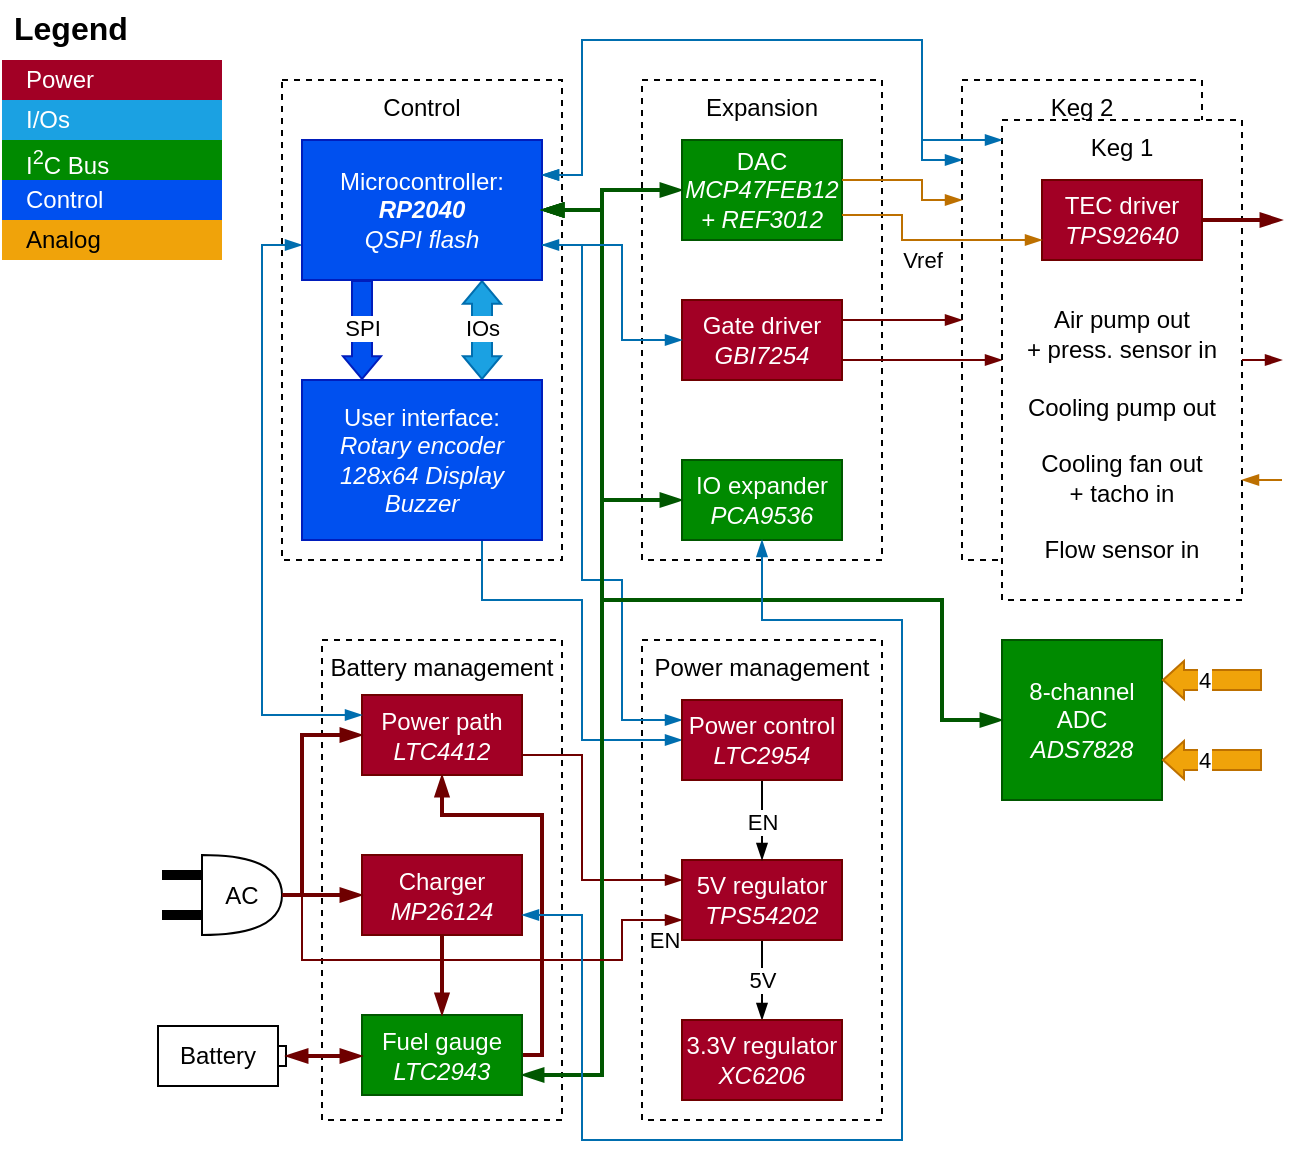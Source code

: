 <mxfile version="21.6.5" type="device">
  <diagram name="Pagina-1" id="Ae4gMJfgflVJi1f9VwrT">
    <mxGraphModel dx="769" dy="756" grid="1" gridSize="10" guides="1" tooltips="1" connect="1" arrows="0" fold="1" page="1" pageScale="1" pageWidth="827" pageHeight="1169" math="0" shadow="0">
      <root>
        <mxCell id="0" />
        <mxCell id="1" parent="0" />
        <mxCell id="ug0LmynpfuEy4Xe-sOFY-57" value="Keg 2" style="rounded=0;whiteSpace=wrap;html=1;verticalAlign=top;labelBackgroundColor=none;dashed=1;" vertex="1" parent="1">
          <mxGeometry x="480" y="40" width="120" height="240" as="geometry" />
        </mxCell>
        <mxCell id="ug0LmynpfuEy4Xe-sOFY-73" value="Control" style="rounded=0;whiteSpace=wrap;html=1;verticalAlign=top;labelBackgroundColor=none;dashed=1;" vertex="1" parent="1">
          <mxGeometry x="140" y="40" width="140" height="240" as="geometry" />
        </mxCell>
        <mxCell id="ug0LmynpfuEy4Xe-sOFY-1" value="8-channel ADC&lt;br&gt;&lt;i&gt;ADS7828&lt;/i&gt;" style="rounded=0;whiteSpace=wrap;html=1;labelBackgroundColor=none;fillColor=#008a00;fontColor=#ffffff;strokeColor=#005700;" vertex="1" parent="1">
          <mxGeometry x="500" y="320" width="80" height="80" as="geometry" />
        </mxCell>
        <mxCell id="ug0LmynpfuEy4Xe-sOFY-2" value="Legend" style="shape=table;startSize=30;container=1;collapsible=0;childLayout=tableLayout;fontSize=16;align=left;verticalAlign=top;fillColor=none;strokeColor=none;fontStyle=1;spacingLeft=6;spacing=0;resizable=0;labelBackgroundColor=none;rounded=0;" vertex="1" parent="1">
          <mxGeometry width="110" height="130" as="geometry" />
        </mxCell>
        <mxCell id="ug0LmynpfuEy4Xe-sOFY-3" value="" style="shape=tableRow;horizontal=0;startSize=0;swimlaneHead=0;swimlaneBody=0;top=0;left=0;bottom=0;right=0;collapsible=0;dropTarget=0;fillColor=none;points=[[0,0.5],[1,0.5]];portConstraint=eastwest;fontSize=12;labelBackgroundColor=none;rounded=0;" vertex="1" parent="ug0LmynpfuEy4Xe-sOFY-2">
          <mxGeometry y="30" width="110" height="20" as="geometry" />
        </mxCell>
        <mxCell id="ug0LmynpfuEy4Xe-sOFY-4" value="Power" style="shape=partialRectangle;html=1;whiteSpace=wrap;connectable=0;overflow=hidden;top=0;left=0;bottom=0;right=0;pointerEvents=1;fontSize=12;align=left;spacingLeft=10;spacingRight=4;labelBackgroundColor=none;rounded=0;fillColor=#a20025;fontColor=#ffffff;strokeColor=#6F0000;" vertex="1" parent="ug0LmynpfuEy4Xe-sOFY-3">
          <mxGeometry width="110" height="20" as="geometry">
            <mxRectangle width="110" height="20" as="alternateBounds" />
          </mxGeometry>
        </mxCell>
        <mxCell id="ug0LmynpfuEy4Xe-sOFY-5" value="" style="shape=tableRow;horizontal=0;startSize=0;swimlaneHead=0;swimlaneBody=0;top=0;left=0;bottom=0;right=0;collapsible=0;dropTarget=0;fillColor=none;points=[[0,0.5],[1,0.5]];portConstraint=eastwest;fontSize=12;labelBackgroundColor=none;rounded=0;" vertex="1" parent="ug0LmynpfuEy4Xe-sOFY-2">
          <mxGeometry y="50" width="110" height="20" as="geometry" />
        </mxCell>
        <mxCell id="ug0LmynpfuEy4Xe-sOFY-6" value="I/Os" style="shape=partialRectangle;html=1;whiteSpace=wrap;connectable=0;overflow=hidden;top=0;left=0;bottom=0;right=0;pointerEvents=1;fontSize=12;align=left;spacingLeft=10;spacingRight=4;labelBackgroundColor=none;rounded=0;fillColor=#1ba1e2;fontColor=#ffffff;strokeColor=#006EAF;" vertex="1" parent="ug0LmynpfuEy4Xe-sOFY-5">
          <mxGeometry width="110" height="20" as="geometry">
            <mxRectangle width="110" height="20" as="alternateBounds" />
          </mxGeometry>
        </mxCell>
        <mxCell id="ug0LmynpfuEy4Xe-sOFY-7" value="" style="shape=tableRow;horizontal=0;startSize=0;swimlaneHead=0;swimlaneBody=0;top=0;left=0;bottom=0;right=0;collapsible=0;dropTarget=0;fillColor=none;points=[[0,0.5],[1,0.5]];portConstraint=eastwest;fontSize=12;labelBackgroundColor=none;rounded=0;" vertex="1" parent="ug0LmynpfuEy4Xe-sOFY-2">
          <mxGeometry y="70" width="110" height="20" as="geometry" />
        </mxCell>
        <mxCell id="ug0LmynpfuEy4Xe-sOFY-8" value="I&lt;sup&gt;2&lt;/sup&gt;C Bus" style="shape=partialRectangle;html=1;whiteSpace=wrap;connectable=0;overflow=hidden;top=0;left=0;bottom=0;right=0;pointerEvents=1;fontSize=12;align=left;spacingLeft=10;spacingRight=4;labelBackgroundColor=none;rounded=0;fillColor=#008a00;fontColor=#ffffff;strokeColor=#005700;" vertex="1" parent="ug0LmynpfuEy4Xe-sOFY-7">
          <mxGeometry width="110" height="20" as="geometry">
            <mxRectangle width="110" height="20" as="alternateBounds" />
          </mxGeometry>
        </mxCell>
        <mxCell id="ug0LmynpfuEy4Xe-sOFY-9" value="" style="shape=tableRow;horizontal=0;startSize=0;swimlaneHead=0;swimlaneBody=0;top=0;left=0;bottom=0;right=0;collapsible=0;dropTarget=0;fillColor=none;points=[[0,0.5],[1,0.5]];portConstraint=eastwest;fontSize=12;labelBackgroundColor=none;rounded=0;" vertex="1" parent="ug0LmynpfuEy4Xe-sOFY-2">
          <mxGeometry y="90" width="110" height="20" as="geometry" />
        </mxCell>
        <mxCell id="ug0LmynpfuEy4Xe-sOFY-10" value="Control" style="shape=partialRectangle;html=1;whiteSpace=wrap;connectable=0;overflow=hidden;top=0;left=0;bottom=0;right=0;pointerEvents=1;fontSize=12;align=left;spacingLeft=10;spacingRight=4;labelBackgroundColor=none;rounded=0;fillColor=#0050ef;fontColor=#ffffff;strokeColor=#001DBC;" vertex="1" parent="ug0LmynpfuEy4Xe-sOFY-9">
          <mxGeometry width="110" height="20" as="geometry">
            <mxRectangle width="110" height="20" as="alternateBounds" />
          </mxGeometry>
        </mxCell>
        <mxCell id="ug0LmynpfuEy4Xe-sOFY-104" value="" style="shape=tableRow;horizontal=0;startSize=0;swimlaneHead=0;swimlaneBody=0;top=0;left=0;bottom=0;right=0;collapsible=0;dropTarget=0;fillColor=none;points=[[0,0.5],[1,0.5]];portConstraint=eastwest;fontSize=12;labelBackgroundColor=none;rounded=0;" vertex="1" parent="ug0LmynpfuEy4Xe-sOFY-2">
          <mxGeometry y="110" width="110" height="20" as="geometry" />
        </mxCell>
        <mxCell id="ug0LmynpfuEy4Xe-sOFY-105" value="Analog" style="shape=partialRectangle;html=1;whiteSpace=wrap;connectable=0;overflow=hidden;top=0;left=0;bottom=0;right=0;pointerEvents=1;fontSize=12;align=left;spacingLeft=10;spacingRight=4;labelBackgroundColor=none;rounded=0;fillColor=#f0a30a;fontColor=#000000;strokeColor=#BD7000;" vertex="1" parent="ug0LmynpfuEy4Xe-sOFY-104">
          <mxGeometry width="110" height="20" as="geometry">
            <mxRectangle width="110" height="20" as="alternateBounds" />
          </mxGeometry>
        </mxCell>
        <mxCell id="ug0LmynpfuEy4Xe-sOFY-15" value="Power management" style="rounded=0;whiteSpace=wrap;html=1;verticalAlign=top;labelBackgroundColor=none;dashed=1;" vertex="1" parent="1">
          <mxGeometry x="320" y="320" width="120" height="240" as="geometry" />
        </mxCell>
        <mxCell id="ug0LmynpfuEy4Xe-sOFY-21" style="edgeStyle=orthogonalEdgeStyle;rounded=0;orthogonalLoop=1;jettySize=auto;html=1;exitX=0.5;exitY=1;exitDx=0;exitDy=0;entryX=0.5;entryY=0;entryDx=0;entryDy=0;endArrow=blockThin;endFill=1;labelBackgroundColor=none;fontColor=default;" edge="1" parent="1" source="ug0LmynpfuEy4Xe-sOFY-16" target="ug0LmynpfuEy4Xe-sOFY-17">
          <mxGeometry relative="1" as="geometry" />
        </mxCell>
        <mxCell id="ug0LmynpfuEy4Xe-sOFY-22" value="5V" style="edgeLabel;html=1;align=center;verticalAlign=middle;resizable=0;points=[];labelBackgroundColor=default;rounded=0;" vertex="1" connectable="0" parent="ug0LmynpfuEy4Xe-sOFY-21">
          <mxGeometry x="-0.34" relative="1" as="geometry">
            <mxPoint y="7" as="offset" />
          </mxGeometry>
        </mxCell>
        <mxCell id="ug0LmynpfuEy4Xe-sOFY-16" value="5V regulator&lt;br&gt;&lt;i&gt;TPS54202&lt;/i&gt;" style="whiteSpace=wrap;html=1;labelBackgroundColor=none;rounded=0;fillColor=#a20025;fontColor=#ffffff;strokeColor=#6F0000;" vertex="1" parent="1">
          <mxGeometry x="340" y="430" width="80" height="40" as="geometry" />
        </mxCell>
        <mxCell id="ug0LmynpfuEy4Xe-sOFY-17" value="3.3V regulator&lt;br&gt;&lt;i&gt;XC6206&lt;/i&gt;" style="whiteSpace=wrap;html=1;labelBackgroundColor=none;rounded=0;fillColor=#a20025;fontColor=#ffffff;strokeColor=#6F0000;" vertex="1" parent="1">
          <mxGeometry x="340" y="510" width="80" height="40" as="geometry" />
        </mxCell>
        <mxCell id="ug0LmynpfuEy4Xe-sOFY-19" style="edgeStyle=orthogonalEdgeStyle;rounded=0;orthogonalLoop=1;jettySize=auto;html=1;exitX=0.5;exitY=1;exitDx=0;exitDy=0;entryX=0.5;entryY=0;entryDx=0;entryDy=0;endArrow=blockThin;endFill=1;labelBackgroundColor=none;fontColor=default;" edge="1" parent="1" source="ug0LmynpfuEy4Xe-sOFY-18" target="ug0LmynpfuEy4Xe-sOFY-16">
          <mxGeometry relative="1" as="geometry" />
        </mxCell>
        <mxCell id="ug0LmynpfuEy4Xe-sOFY-20" value="EN" style="edgeLabel;html=1;align=center;verticalAlign=middle;resizable=0;points=[];labelBackgroundColor=default;rounded=0;" vertex="1" connectable="0" parent="ug0LmynpfuEy4Xe-sOFY-19">
          <mxGeometry x="0.024" y="1" relative="1" as="geometry">
            <mxPoint x="-1" as="offset" />
          </mxGeometry>
        </mxCell>
        <mxCell id="ug0LmynpfuEy4Xe-sOFY-91" style="edgeStyle=orthogonalEdgeStyle;rounded=0;orthogonalLoop=1;jettySize=auto;html=1;exitX=0;exitY=0.25;exitDx=0;exitDy=0;entryX=1;entryY=0.75;entryDx=0;entryDy=0;endArrow=blockThin;endFill=1;startArrow=blockThin;startFill=1;fillColor=#1ba1e2;strokeColor=#006EAF;" edge="1" parent="1" source="ug0LmynpfuEy4Xe-sOFY-18" target="ug0LmynpfuEy4Xe-sOFY-49">
          <mxGeometry relative="1" as="geometry">
            <Array as="points">
              <mxPoint x="310" y="360" />
              <mxPoint x="310" y="290" />
              <mxPoint x="290" y="290" />
              <mxPoint x="290" y="122" />
            </Array>
          </mxGeometry>
        </mxCell>
        <mxCell id="ug0LmynpfuEy4Xe-sOFY-92" style="edgeStyle=orthogonalEdgeStyle;rounded=0;orthogonalLoop=1;jettySize=auto;html=1;exitX=0;exitY=0.5;exitDx=0;exitDy=0;entryX=0.75;entryY=1;entryDx=0;entryDy=0;startArrow=blockThin;startFill=1;endArrow=none;endFill=0;fillColor=#1ba1e2;strokeColor=#006EAF;" edge="1" parent="1" source="ug0LmynpfuEy4Xe-sOFY-18" target="ug0LmynpfuEy4Xe-sOFY-50">
          <mxGeometry relative="1" as="geometry">
            <Array as="points">
              <mxPoint x="290" y="370" />
              <mxPoint x="290" y="300" />
              <mxPoint x="240" y="300" />
            </Array>
          </mxGeometry>
        </mxCell>
        <mxCell id="ug0LmynpfuEy4Xe-sOFY-18" value="Power control&lt;br&gt;&lt;i&gt;LTC2954&lt;/i&gt;" style="whiteSpace=wrap;html=1;labelBackgroundColor=none;rounded=0;fillColor=#a20025;fontColor=#ffffff;strokeColor=#6F0000;" vertex="1" parent="1">
          <mxGeometry x="340" y="350" width="80" height="40" as="geometry" />
        </mxCell>
        <mxCell id="ug0LmynpfuEy4Xe-sOFY-24" value="" style="shape=flexArrow;endArrow=classic;html=1;rounded=0;entryX=1;entryY=0.25;entryDx=0;entryDy=0;endWidth=8;endSize=3.167;fillColor=#f0a30a;strokeColor=#BD7000;" edge="1" parent="1" target="ug0LmynpfuEy4Xe-sOFY-1">
          <mxGeometry x="-0.2" y="-10" width="50" height="50" relative="1" as="geometry">
            <mxPoint x="630" y="340" as="sourcePoint" />
            <mxPoint x="640" y="430" as="targetPoint" />
            <mxPoint as="offset" />
          </mxGeometry>
        </mxCell>
        <mxCell id="ug0LmynpfuEy4Xe-sOFY-25" value="4" style="edgeLabel;html=1;align=center;verticalAlign=middle;resizable=0;points=[];" vertex="1" connectable="0" parent="ug0LmynpfuEy4Xe-sOFY-24">
          <mxGeometry x="-0.338" y="-3" relative="1" as="geometry">
            <mxPoint x="-13" y="3" as="offset" />
          </mxGeometry>
        </mxCell>
        <mxCell id="ug0LmynpfuEy4Xe-sOFY-26" value="" style="shape=flexArrow;endArrow=classic;html=1;rounded=0;entryX=1;entryY=0.25;entryDx=0;entryDy=0;endWidth=8;endSize=3.167;fillColor=#f0a30a;strokeColor=#BD7000;" edge="1" parent="1">
          <mxGeometry width="50" height="50" relative="1" as="geometry">
            <mxPoint x="630" y="380" as="sourcePoint" />
            <mxPoint x="580" y="380" as="targetPoint" />
          </mxGeometry>
        </mxCell>
        <mxCell id="ug0LmynpfuEy4Xe-sOFY-27" value="4" style="edgeLabel;html=1;align=center;verticalAlign=middle;resizable=0;points=[];" vertex="1" connectable="0" parent="ug0LmynpfuEy4Xe-sOFY-26">
          <mxGeometry x="-0.338" y="-3" relative="1" as="geometry">
            <mxPoint x="-13" y="3" as="offset" />
          </mxGeometry>
        </mxCell>
        <mxCell id="ug0LmynpfuEy4Xe-sOFY-28" value="Battery management" style="rounded=0;whiteSpace=wrap;html=1;verticalAlign=top;labelBackgroundColor=none;dashed=1;" vertex="1" parent="1">
          <mxGeometry x="160" y="320" width="120" height="240" as="geometry" />
        </mxCell>
        <mxCell id="ug0LmynpfuEy4Xe-sOFY-29" value="Power path&lt;br&gt;&lt;i&gt;LTC4412&lt;/i&gt;" style="whiteSpace=wrap;html=1;labelBackgroundColor=none;rounded=0;fillColor=#a20025;fontColor=#ffffff;strokeColor=#6F0000;" vertex="1" parent="1">
          <mxGeometry x="180" y="347.5" width="80" height="40" as="geometry" />
        </mxCell>
        <mxCell id="ug0LmynpfuEy4Xe-sOFY-48" style="edgeStyle=orthogonalEdgeStyle;rounded=0;orthogonalLoop=1;jettySize=auto;html=1;exitX=1;exitY=0.5;exitDx=0;exitDy=0;entryX=0.5;entryY=1;entryDx=0;entryDy=0;endArrow=blockThin;endFill=1;fillColor=#a20025;strokeColor=#6F0000;strokeWidth=2;" edge="1" parent="1" source="ug0LmynpfuEy4Xe-sOFY-30" target="ug0LmynpfuEy4Xe-sOFY-29">
          <mxGeometry relative="1" as="geometry">
            <Array as="points">
              <mxPoint x="270" y="527.5" />
              <mxPoint x="270" y="407.5" />
              <mxPoint x="220" y="407.5" />
            </Array>
          </mxGeometry>
        </mxCell>
        <mxCell id="ug0LmynpfuEy4Xe-sOFY-30" value="Fuel gauge&lt;br&gt;&lt;i&gt;LTC2943&lt;/i&gt;" style="whiteSpace=wrap;html=1;labelBackgroundColor=none;rounded=0;fillColor=#008a00;fontColor=#ffffff;strokeColor=#005700;" vertex="1" parent="1">
          <mxGeometry x="180" y="507.5" width="80" height="40" as="geometry" />
        </mxCell>
        <mxCell id="ug0LmynpfuEy4Xe-sOFY-45" style="edgeStyle=orthogonalEdgeStyle;rounded=0;orthogonalLoop=1;jettySize=auto;html=1;exitX=0.5;exitY=1;exitDx=0;exitDy=0;entryX=0.5;entryY=0;entryDx=0;entryDy=0;endArrow=blockThin;endFill=1;fillColor=#a20025;strokeColor=#6F0000;strokeWidth=2;" edge="1" parent="1" source="ug0LmynpfuEy4Xe-sOFY-31" target="ug0LmynpfuEy4Xe-sOFY-30">
          <mxGeometry relative="1" as="geometry" />
        </mxCell>
        <mxCell id="ug0LmynpfuEy4Xe-sOFY-31" value="Charger&lt;br&gt;&lt;i&gt;MP26124&lt;/i&gt;" style="whiteSpace=wrap;html=1;labelBackgroundColor=none;rounded=0;fillColor=#a20025;fontColor=#ffffff;strokeColor=#6F0000;" vertex="1" parent="1">
          <mxGeometry x="180" y="427.5" width="80" height="40" as="geometry" />
        </mxCell>
        <mxCell id="ug0LmynpfuEy4Xe-sOFY-39" value="" style="group;rotation=90;" vertex="1" connectable="0" parent="1">
          <mxGeometry x="95" y="495" width="30" height="65" as="geometry" />
        </mxCell>
        <mxCell id="ug0LmynpfuEy4Xe-sOFY-36" value="Battery" style="rounded=0;whiteSpace=wrap;html=1;horizontal=0;rotation=90;" vertex="1" parent="ug0LmynpfuEy4Xe-sOFY-39">
          <mxGeometry x="-2" y="3" width="30" height="60" as="geometry" />
        </mxCell>
        <mxCell id="ug0LmynpfuEy4Xe-sOFY-37" value="" style="rounded=0;whiteSpace=wrap;html=1;rotation=90;" vertex="1" parent="ug0LmynpfuEy4Xe-sOFY-39">
          <mxGeometry x="40" y="31" width="10" height="4" as="geometry" />
        </mxCell>
        <mxCell id="ug0LmynpfuEy4Xe-sOFY-43" value="" style="group" vertex="1" connectable="0" parent="1">
          <mxGeometry x="80" y="427.5" width="60" height="40" as="geometry" />
        </mxCell>
        <mxCell id="ug0LmynpfuEy4Xe-sOFY-41" style="edgeStyle=orthogonalEdgeStyle;rounded=0;orthogonalLoop=1;jettySize=auto;html=1;exitX=0;exitY=0.25;exitDx=0;exitDy=0;exitPerimeter=0;endArrow=none;endFill=0;strokeWidth=5;" edge="1" parent="ug0LmynpfuEy4Xe-sOFY-43" source="ug0LmynpfuEy4Xe-sOFY-40">
          <mxGeometry relative="1" as="geometry">
            <mxPoint y="10.222" as="targetPoint" />
          </mxGeometry>
        </mxCell>
        <mxCell id="ug0LmynpfuEy4Xe-sOFY-42" style="edgeStyle=orthogonalEdgeStyle;rounded=0;orthogonalLoop=1;jettySize=auto;html=1;exitX=0;exitY=0.75;exitDx=0;exitDy=0;exitPerimeter=0;endArrow=none;endFill=0;strokeWidth=5;" edge="1" parent="ug0LmynpfuEy4Xe-sOFY-43" source="ug0LmynpfuEy4Xe-sOFY-40">
          <mxGeometry relative="1" as="geometry">
            <mxPoint y="30.222" as="targetPoint" />
          </mxGeometry>
        </mxCell>
        <mxCell id="ug0LmynpfuEy4Xe-sOFY-40" value="AC" style="shape=or;whiteSpace=wrap;html=1;" vertex="1" parent="ug0LmynpfuEy4Xe-sOFY-43">
          <mxGeometry x="20" width="40" height="40" as="geometry" />
        </mxCell>
        <mxCell id="ug0LmynpfuEy4Xe-sOFY-44" style="edgeStyle=orthogonalEdgeStyle;rounded=0;orthogonalLoop=1;jettySize=auto;html=1;exitX=0.5;exitY=0;exitDx=0;exitDy=0;entryX=0;entryY=0.5;entryDx=0;entryDy=0;endArrow=blockThin;endFill=1;startArrow=blockThin;startFill=1;fillColor=#a20025;strokeColor=#6F0000;strokeWidth=2;" edge="1" parent="1" source="ug0LmynpfuEy4Xe-sOFY-37" target="ug0LmynpfuEy4Xe-sOFY-30">
          <mxGeometry relative="1" as="geometry" />
        </mxCell>
        <mxCell id="ug0LmynpfuEy4Xe-sOFY-46" style="edgeStyle=orthogonalEdgeStyle;rounded=0;orthogonalLoop=1;jettySize=auto;html=1;exitX=1;exitY=0.5;exitDx=0;exitDy=0;exitPerimeter=0;entryX=0;entryY=0.5;entryDx=0;entryDy=0;endArrow=blockThin;endFill=1;fillColor=#a20025;strokeColor=#6F0000;strokeWidth=2;" edge="1" parent="1" source="ug0LmynpfuEy4Xe-sOFY-40" target="ug0LmynpfuEy4Xe-sOFY-31">
          <mxGeometry relative="1" as="geometry" />
        </mxCell>
        <mxCell id="ug0LmynpfuEy4Xe-sOFY-47" style="edgeStyle=orthogonalEdgeStyle;rounded=0;orthogonalLoop=1;jettySize=auto;html=1;exitX=1;exitY=0.5;exitDx=0;exitDy=0;exitPerimeter=0;entryX=0;entryY=0.5;entryDx=0;entryDy=0;endArrow=blockThin;endFill=1;fillColor=#a20025;strokeColor=#6F0000;strokeWidth=2;" edge="1" parent="1" source="ug0LmynpfuEy4Xe-sOFY-40" target="ug0LmynpfuEy4Xe-sOFY-29">
          <mxGeometry relative="1" as="geometry">
            <Array as="points">
              <mxPoint x="150" y="448" />
              <mxPoint x="150" y="368" />
            </Array>
          </mxGeometry>
        </mxCell>
        <mxCell id="ug0LmynpfuEy4Xe-sOFY-67" style="edgeStyle=orthogonalEdgeStyle;rounded=0;orthogonalLoop=1;jettySize=auto;html=1;exitX=0.25;exitY=1;exitDx=0;exitDy=0;entryX=0.25;entryY=0;entryDx=0;entryDy=0;shape=flexArrow;endWidth=8;endSize=3.443;fillColor=#0050ef;strokeColor=#001DBC;" edge="1" parent="1" source="ug0LmynpfuEy4Xe-sOFY-49" target="ug0LmynpfuEy4Xe-sOFY-50">
          <mxGeometry relative="1" as="geometry" />
        </mxCell>
        <mxCell id="ug0LmynpfuEy4Xe-sOFY-68" value="SPI" style="edgeLabel;html=1;align=center;verticalAlign=middle;resizable=0;points=[];" vertex="1" connectable="0" parent="ug0LmynpfuEy4Xe-sOFY-67">
          <mxGeometry x="-0.25" y="1" relative="1" as="geometry">
            <mxPoint x="-1" y="5" as="offset" />
          </mxGeometry>
        </mxCell>
        <mxCell id="ug0LmynpfuEy4Xe-sOFY-69" style="edgeStyle=orthogonalEdgeStyle;rounded=0;orthogonalLoop=1;jettySize=auto;html=1;exitX=0.75;exitY=1;exitDx=0;exitDy=0;entryX=0.75;entryY=0;entryDx=0;entryDy=0;endArrow=blockThin;endFill=1;startArrow=blockThin;startFill=1;shape=flexArrow;startWidth=8;endWidth=8;arcSize=20;endSize=3.468;startSize=3.468;fillColor=#1ba1e2;strokeColor=#006EAF;" edge="1" parent="1" source="ug0LmynpfuEy4Xe-sOFY-49" target="ug0LmynpfuEy4Xe-sOFY-50">
          <mxGeometry relative="1" as="geometry" />
        </mxCell>
        <mxCell id="ug0LmynpfuEy4Xe-sOFY-70" value="IOs" style="edgeLabel;html=1;align=center;verticalAlign=middle;resizable=0;points=[];" vertex="1" connectable="0" parent="ug0LmynpfuEy4Xe-sOFY-69">
          <mxGeometry x="-0.267" y="1" relative="1" as="geometry">
            <mxPoint x="-1" y="5" as="offset" />
          </mxGeometry>
        </mxCell>
        <mxCell id="ug0LmynpfuEy4Xe-sOFY-86" style="edgeStyle=orthogonalEdgeStyle;rounded=0;orthogonalLoop=1;jettySize=auto;html=1;exitX=1;exitY=0.25;exitDx=0;exitDy=0;endArrow=blockThin;endFill=1;startArrow=blockThin;startFill=1;fillColor=#1ba1e2;strokeColor=#006EAF;" edge="1" parent="1" source="ug0LmynpfuEy4Xe-sOFY-49" target="ug0LmynpfuEy4Xe-sOFY-57">
          <mxGeometry relative="1" as="geometry">
            <Array as="points">
              <mxPoint x="290" y="87" />
              <mxPoint x="290" y="20" />
              <mxPoint x="460" y="20" />
              <mxPoint x="460" y="80" />
            </Array>
          </mxGeometry>
        </mxCell>
        <mxCell id="ug0LmynpfuEy4Xe-sOFY-90" style="edgeStyle=orthogonalEdgeStyle;rounded=0;orthogonalLoop=1;jettySize=auto;html=1;exitX=0;exitY=0.75;exitDx=0;exitDy=0;entryX=0;entryY=0.25;entryDx=0;entryDy=0;startArrow=blockThin;startFill=1;endArrow=blockThin;endFill=1;fillColor=#1ba1e2;strokeColor=#006EAF;" edge="1" parent="1" source="ug0LmynpfuEy4Xe-sOFY-49" target="ug0LmynpfuEy4Xe-sOFY-29">
          <mxGeometry relative="1" as="geometry" />
        </mxCell>
        <mxCell id="ug0LmynpfuEy4Xe-sOFY-49" value="Microcontroller:&lt;br&gt;&lt;i&gt;&lt;b&gt;RP2040&lt;/b&gt;&lt;br&gt;QSPI flash&lt;br&gt;&lt;/i&gt;" style="rounded=0;whiteSpace=wrap;html=1;verticalAlign=middle;labelBackgroundColor=none;fillColor=#0050ef;fontColor=#ffffff;strokeColor=#001DBC;" vertex="1" parent="1">
          <mxGeometry x="150" y="70" width="120" height="70" as="geometry" />
        </mxCell>
        <mxCell id="ug0LmynpfuEy4Xe-sOFY-50" value="User interface:&lt;br&gt;&lt;i&gt;Rotary encoder&lt;br&gt;128x64 Display&lt;br&gt;Buzzer&lt;/i&gt;" style="rounded=0;whiteSpace=wrap;html=1;verticalAlign=middle;labelBackgroundColor=none;fillColor=#0050ef;fontColor=#ffffff;strokeColor=#001DBC;" vertex="1" parent="1">
          <mxGeometry x="150" y="190" width="120" height="80" as="geometry" />
        </mxCell>
        <mxCell id="ug0LmynpfuEy4Xe-sOFY-52" value="Expansion" style="rounded=0;whiteSpace=wrap;html=1;verticalAlign=top;labelBackgroundColor=none;dashed=1;" vertex="1" parent="1">
          <mxGeometry x="320" y="40" width="120" height="240" as="geometry" />
        </mxCell>
        <mxCell id="ug0LmynpfuEy4Xe-sOFY-80" style="edgeStyle=orthogonalEdgeStyle;rounded=0;orthogonalLoop=1;jettySize=auto;html=1;exitX=1;exitY=0.75;exitDx=0;exitDy=0;entryX=0;entryY=0.5;entryDx=0;entryDy=0;endArrow=blockThin;endFill=1;fillColor=#a20025;strokeColor=#6F0000;" edge="1" parent="1" source="ug0LmynpfuEy4Xe-sOFY-53" target="ug0LmynpfuEy4Xe-sOFY-56">
          <mxGeometry relative="1" as="geometry">
            <Array as="points">
              <mxPoint x="460" y="180" />
              <mxPoint x="460" y="180" />
            </Array>
          </mxGeometry>
        </mxCell>
        <mxCell id="ug0LmynpfuEy4Xe-sOFY-53" value="Gate driver&lt;br&gt;&lt;i&gt;GBI7254&lt;/i&gt;" style="whiteSpace=wrap;html=1;labelBackgroundColor=none;rounded=0;fillColor=#a20025;fontColor=#ffffff;strokeColor=#6F0000;" vertex="1" parent="1">
          <mxGeometry x="340" y="150" width="80" height="40" as="geometry" />
        </mxCell>
        <mxCell id="ug0LmynpfuEy4Xe-sOFY-54" value="DAC&lt;br&gt;&lt;i&gt;MCP47FEB12&lt;br&gt;+ REF3012&lt;br&gt;&lt;/i&gt;" style="whiteSpace=wrap;html=1;labelBackgroundColor=none;rounded=0;fillColor=#008a00;fontColor=#ffffff;strokeColor=#005700;" vertex="1" parent="1">
          <mxGeometry x="340" y="70" width="80" height="50" as="geometry" />
        </mxCell>
        <mxCell id="ug0LmynpfuEy4Xe-sOFY-62" style="edgeStyle=orthogonalEdgeStyle;rounded=0;orthogonalLoop=1;jettySize=auto;html=1;exitX=1;exitY=0.25;exitDx=0;exitDy=0;endArrow=blockThin;endFill=1;entryX=0;entryY=0.25;entryDx=0;entryDy=0;fillColor=#f0a30a;strokeColor=#BD7000;" edge="1" parent="1" target="ug0LmynpfuEy4Xe-sOFY-57">
          <mxGeometry relative="1" as="geometry">
            <mxPoint x="420" y="90" as="sourcePoint" />
            <mxPoint x="600" y="87.5" as="targetPoint" />
            <Array as="points">
              <mxPoint x="460" y="90" />
              <mxPoint x="460" y="100" />
            </Array>
          </mxGeometry>
        </mxCell>
        <mxCell id="ug0LmynpfuEy4Xe-sOFY-55" value="IO expander&lt;br&gt;&lt;i&gt;PCA9536&lt;/i&gt;" style="whiteSpace=wrap;html=1;labelBackgroundColor=none;rounded=0;fillColor=#008a00;fontColor=#ffffff;strokeColor=#005700;" vertex="1" parent="1">
          <mxGeometry x="340" y="230" width="80" height="40" as="geometry" />
        </mxCell>
        <mxCell id="ug0LmynpfuEy4Xe-sOFY-56" value="Keg 1&lt;br&gt;&lt;br&gt;&lt;br&gt;&lt;br&gt;&lt;br&gt;&lt;br&gt;Air pump out&lt;br&gt;+ press. sensor in&lt;br&gt;&lt;br&gt;Cooling pump out&lt;br&gt;&lt;br&gt;Cooling fan out&lt;br&gt;+ tacho in&lt;br&gt;&lt;br&gt;Flow sensor in" style="rounded=0;whiteSpace=wrap;html=1;verticalAlign=top;labelBackgroundColor=none;dashed=1;" vertex="1" parent="1">
          <mxGeometry x="500" y="60" width="120" height="240" as="geometry" />
        </mxCell>
        <mxCell id="ug0LmynpfuEy4Xe-sOFY-76" style="edgeStyle=orthogonalEdgeStyle;rounded=0;orthogonalLoop=1;jettySize=auto;html=1;exitX=1;exitY=0.5;exitDx=0;exitDy=0;endArrow=blockThin;endFill=1;strokeWidth=2;fillColor=#a20025;strokeColor=#6F0000;" edge="1" parent="1" source="ug0LmynpfuEy4Xe-sOFY-58">
          <mxGeometry relative="1" as="geometry">
            <mxPoint x="640" y="110" as="targetPoint" />
          </mxGeometry>
        </mxCell>
        <mxCell id="ug0LmynpfuEy4Xe-sOFY-58" value="TEC driver&lt;br&gt;&lt;i&gt;TPS92640&lt;/i&gt;" style="whiteSpace=wrap;html=1;labelBackgroundColor=none;rounded=0;fillColor=#a20025;fontColor=#ffffff;strokeColor=#6F0000;" vertex="1" parent="1">
          <mxGeometry x="520" y="90" width="80" height="40" as="geometry" />
        </mxCell>
        <mxCell id="ug0LmynpfuEy4Xe-sOFY-63" style="edgeStyle=orthogonalEdgeStyle;rounded=0;orthogonalLoop=1;jettySize=auto;html=1;exitX=1;exitY=0.75;exitDx=0;exitDy=0;entryX=0;entryY=0.75;entryDx=0;entryDy=0;endArrow=blockThin;endFill=1;fillColor=#f0a30a;strokeColor=#BD7000;" edge="1" parent="1" source="ug0LmynpfuEy4Xe-sOFY-54" target="ug0LmynpfuEy4Xe-sOFY-58">
          <mxGeometry relative="1" as="geometry">
            <Array as="points">
              <mxPoint x="450" y="108" />
              <mxPoint x="450" y="120" />
            </Array>
          </mxGeometry>
        </mxCell>
        <mxCell id="ug0LmynpfuEy4Xe-sOFY-64" value="Vref" style="edgeLabel;html=1;align=center;verticalAlign=middle;resizable=0;points=[];labelBorderColor=none;spacing=2;" vertex="1" connectable="0" parent="ug0LmynpfuEy4Xe-sOFY-63">
          <mxGeometry x="-0.629" relative="1" as="geometry">
            <mxPoint x="19" y="22" as="offset" />
          </mxGeometry>
        </mxCell>
        <mxCell id="ug0LmynpfuEy4Xe-sOFY-78" style="edgeStyle=orthogonalEdgeStyle;rounded=0;orthogonalLoop=1;jettySize=auto;html=1;exitX=1;exitY=0.5;exitDx=0;exitDy=0;endArrow=blockThin;endFill=1;fillColor=#a20025;strokeColor=#6F0000;" edge="1" parent="1" source="ug0LmynpfuEy4Xe-sOFY-56">
          <mxGeometry relative="1" as="geometry">
            <mxPoint x="640" y="180" as="targetPoint" />
            <mxPoint x="610" y="129.49" as="sourcePoint" />
          </mxGeometry>
        </mxCell>
        <mxCell id="ug0LmynpfuEy4Xe-sOFY-79" style="edgeStyle=orthogonalEdgeStyle;rounded=0;orthogonalLoop=1;jettySize=auto;html=1;endArrow=blockThin;endFill=1;entryX=1;entryY=0.75;entryDx=0;entryDy=0;fillColor=#f0a30a;strokeColor=#BD7000;" edge="1" parent="1" target="ug0LmynpfuEy4Xe-sOFY-56">
          <mxGeometry relative="1" as="geometry">
            <mxPoint x="660" y="130" as="targetPoint" />
            <mxPoint x="640" y="240" as="sourcePoint" />
          </mxGeometry>
        </mxCell>
        <mxCell id="ug0LmynpfuEy4Xe-sOFY-81" style="edgeStyle=orthogonalEdgeStyle;rounded=0;orthogonalLoop=1;jettySize=auto;html=1;exitX=1;exitY=0.25;exitDx=0;exitDy=0;entryX=0;entryY=0.5;entryDx=0;entryDy=0;endArrow=blockThin;endFill=1;fillColor=#a20025;strokeColor=#6F0000;" edge="1" parent="1" source="ug0LmynpfuEy4Xe-sOFY-53" target="ug0LmynpfuEy4Xe-sOFY-57">
          <mxGeometry relative="1" as="geometry">
            <mxPoint x="430" y="120" as="sourcePoint" />
            <mxPoint x="630" y="160" as="targetPoint" />
            <Array as="points">
              <mxPoint x="450" y="160" />
              <mxPoint x="450" y="160" />
            </Array>
          </mxGeometry>
        </mxCell>
        <mxCell id="ug0LmynpfuEy4Xe-sOFY-23" value="" style="edgeStyle=orthogonalEdgeStyle;orthogonalLoop=1;jettySize=auto;html=1;rounded=0;endArrow=blockThin;endFill=1;labelBackgroundColor=none;fontColor=default;entryX=0;entryY=0.25;entryDx=0;entryDy=0;exitX=1;exitY=0.75;exitDx=0;exitDy=0;fillColor=#a20025;strokeColor=#6F0000;" edge="1" parent="1" source="ug0LmynpfuEy4Xe-sOFY-29" target="ug0LmynpfuEy4Xe-sOFY-16">
          <mxGeometry width="100" relative="1" as="geometry">
            <mxPoint x="250" y="440" as="sourcePoint" />
            <mxPoint x="330" y="530" as="targetPoint" />
            <Array as="points">
              <mxPoint x="290" y="378" />
              <mxPoint x="290" y="440" />
            </Array>
          </mxGeometry>
        </mxCell>
        <mxCell id="ug0LmynpfuEy4Xe-sOFY-82" style="edgeStyle=orthogonalEdgeStyle;rounded=0;orthogonalLoop=1;jettySize=auto;html=1;exitX=1;exitY=0.5;exitDx=0;exitDy=0;entryX=0;entryY=0.5;entryDx=0;entryDy=0;startArrow=blockThin;startFill=1;endArrow=blockThin;endFill=1;strokeWidth=2;fillColor=#008a00;strokeColor=#005700;" edge="1" parent="1" source="ug0LmynpfuEy4Xe-sOFY-49" target="ug0LmynpfuEy4Xe-sOFY-54">
          <mxGeometry relative="1" as="geometry">
            <Array as="points">
              <mxPoint x="300" y="105" />
              <mxPoint x="300" y="95" />
            </Array>
          </mxGeometry>
        </mxCell>
        <mxCell id="ug0LmynpfuEy4Xe-sOFY-83" style="edgeStyle=orthogonalEdgeStyle;rounded=0;orthogonalLoop=1;jettySize=auto;html=1;exitX=1;exitY=0.5;exitDx=0;exitDy=0;entryX=1;entryY=0.75;entryDx=0;entryDy=0;startArrow=blockThin;startFill=1;endArrow=blockThin;endFill=1;strokeWidth=2;fillColor=#008a00;strokeColor=#005700;" edge="1" parent="1" source="ug0LmynpfuEy4Xe-sOFY-49" target="ug0LmynpfuEy4Xe-sOFY-30">
          <mxGeometry relative="1" as="geometry">
            <mxPoint x="280" y="133" as="sourcePoint" />
            <mxPoint x="350" y="105" as="targetPoint" />
            <Array as="points">
              <mxPoint x="300" y="105" />
              <mxPoint x="300" y="538" />
            </Array>
          </mxGeometry>
        </mxCell>
        <mxCell id="ug0LmynpfuEy4Xe-sOFY-84" style="edgeStyle=orthogonalEdgeStyle;rounded=0;orthogonalLoop=1;jettySize=auto;html=1;exitX=1;exitY=0.5;exitDx=0;exitDy=0;entryX=0;entryY=0.5;entryDx=0;entryDy=0;startArrow=blockThin;startFill=1;endArrow=blockThin;endFill=1;strokeWidth=2;fillColor=#008a00;strokeColor=#005700;" edge="1" parent="1" source="ug0LmynpfuEy4Xe-sOFY-49" target="ug0LmynpfuEy4Xe-sOFY-55">
          <mxGeometry relative="1" as="geometry">
            <mxPoint x="290" y="143" as="sourcePoint" />
            <mxPoint x="360" y="115" as="targetPoint" />
            <Array as="points">
              <mxPoint x="300" y="105" />
              <mxPoint x="300" y="250" />
            </Array>
          </mxGeometry>
        </mxCell>
        <mxCell id="ug0LmynpfuEy4Xe-sOFY-85" style="edgeStyle=orthogonalEdgeStyle;rounded=0;orthogonalLoop=1;jettySize=auto;html=1;exitX=1;exitY=0.5;exitDx=0;exitDy=0;entryX=0;entryY=0.5;entryDx=0;entryDy=0;startArrow=blockThin;startFill=1;endArrow=blockThin;endFill=1;strokeWidth=2;fillColor=#008a00;strokeColor=#005700;" edge="1" parent="1" source="ug0LmynpfuEy4Xe-sOFY-49" target="ug0LmynpfuEy4Xe-sOFY-1">
          <mxGeometry relative="1" as="geometry">
            <mxPoint x="300" y="153" as="sourcePoint" />
            <mxPoint x="370" y="125" as="targetPoint" />
            <Array as="points">
              <mxPoint x="300" y="105" />
              <mxPoint x="300" y="300" />
              <mxPoint x="470" y="300" />
              <mxPoint x="470" y="360" />
            </Array>
          </mxGeometry>
        </mxCell>
        <mxCell id="ug0LmynpfuEy4Xe-sOFY-87" style="edgeStyle=orthogonalEdgeStyle;rounded=0;orthogonalLoop=1;jettySize=auto;html=1;entryX=1;entryY=0.25;entryDx=0;entryDy=0;endArrow=blockThin;endFill=1;startArrow=blockThin;startFill=1;fillColor=#1ba1e2;strokeColor=#006EAF;" edge="1" parent="1" source="ug0LmynpfuEy4Xe-sOFY-56" target="ug0LmynpfuEy4Xe-sOFY-49">
          <mxGeometry relative="1" as="geometry">
            <Array as="points">
              <mxPoint x="460" y="70" />
              <mxPoint x="460" y="20" />
              <mxPoint x="290" y="20" />
              <mxPoint x="290" y="87" />
            </Array>
          </mxGeometry>
        </mxCell>
        <mxCell id="ug0LmynpfuEy4Xe-sOFY-88" style="edgeStyle=orthogonalEdgeStyle;rounded=0;orthogonalLoop=1;jettySize=auto;html=1;exitX=1;exitY=0.75;exitDx=0;exitDy=0;entryX=0;entryY=0.5;entryDx=0;entryDy=0;fillColor=#1ba1e2;strokeColor=#006EAF;endArrow=blockThin;endFill=1;" edge="1" parent="1" source="ug0LmynpfuEy4Xe-sOFY-49" target="ug0LmynpfuEy4Xe-sOFY-53">
          <mxGeometry relative="1" as="geometry">
            <Array as="points">
              <mxPoint x="310" y="122" />
              <mxPoint x="310" y="170" />
            </Array>
          </mxGeometry>
        </mxCell>
        <mxCell id="ug0LmynpfuEy4Xe-sOFY-93" style="edgeStyle=orthogonalEdgeStyle;rounded=0;orthogonalLoop=1;jettySize=auto;html=1;exitX=1;exitY=0.5;exitDx=0;exitDy=0;exitPerimeter=0;entryX=0;entryY=0.75;entryDx=0;entryDy=0;endArrow=blockThin;endFill=1;fillColor=#a20025;strokeColor=#6F0000;strokeWidth=1;" edge="1" parent="1" source="ug0LmynpfuEy4Xe-sOFY-40" target="ug0LmynpfuEy4Xe-sOFY-16">
          <mxGeometry relative="1" as="geometry">
            <Array as="points">
              <mxPoint x="150" y="447" />
              <mxPoint x="150" y="480" />
              <mxPoint x="310" y="480" />
              <mxPoint x="310" y="460" />
            </Array>
          </mxGeometry>
        </mxCell>
        <mxCell id="ug0LmynpfuEy4Xe-sOFY-94" value="EN" style="edgeLabel;html=1;align=center;verticalAlign=middle;resizable=0;points=[];" vertex="1" connectable="0" parent="ug0LmynpfuEy4Xe-sOFY-93">
          <mxGeometry x="0.805" relative="1" as="geometry">
            <mxPoint x="15" y="10" as="offset" />
          </mxGeometry>
        </mxCell>
        <mxCell id="ug0LmynpfuEy4Xe-sOFY-89" style="edgeStyle=orthogonalEdgeStyle;rounded=0;orthogonalLoop=1;jettySize=auto;html=1;exitX=0.5;exitY=1;exitDx=0;exitDy=0;entryX=1;entryY=0.75;entryDx=0;entryDy=0;fillColor=#1ba1e2;strokeColor=#006EAF;startArrow=blockThin;startFill=1;endArrow=blockThin;endFill=1;" edge="1" parent="1" source="ug0LmynpfuEy4Xe-sOFY-55" target="ug0LmynpfuEy4Xe-sOFY-31">
          <mxGeometry relative="1" as="geometry">
            <Array as="points">
              <mxPoint x="380" y="310" />
              <mxPoint x="450" y="310" />
              <mxPoint x="450" y="570" />
              <mxPoint x="290" y="570" />
              <mxPoint x="290" y="457" />
            </Array>
          </mxGeometry>
        </mxCell>
      </root>
    </mxGraphModel>
  </diagram>
</mxfile>
